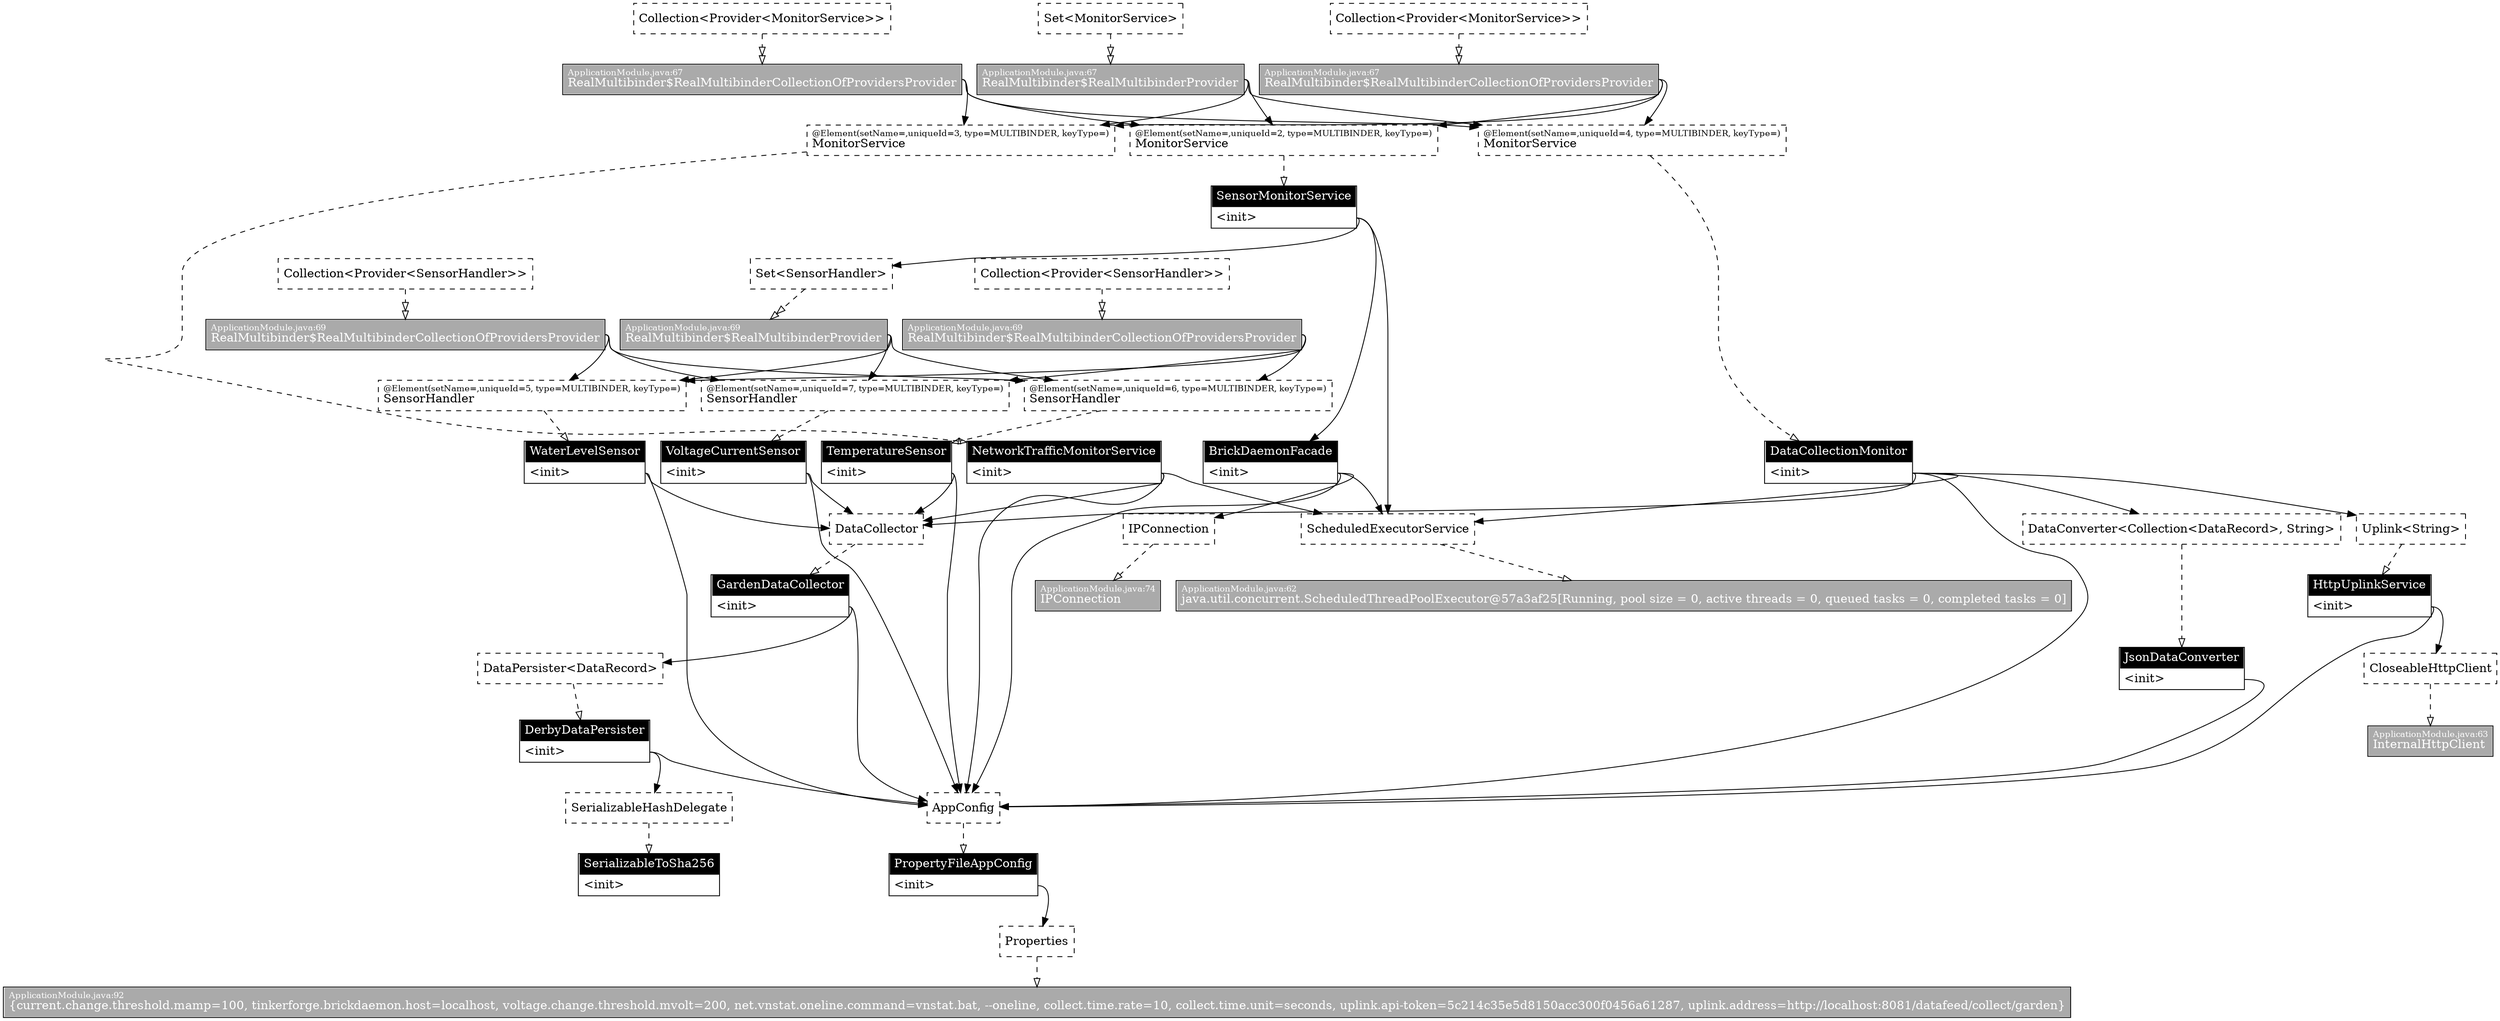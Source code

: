 digraph injector {
graph [rankdir=TB];
x11 [margin="0.02,0", shape=box, style=dashed, label=<<table cellspacing="0" cellpadding="5" cellborder="0" border="0"><tr><td align="left" port="header" bgcolor="#ffffff"><font color="#000000">SerializableHashDelegate<br align="left"/></font></td></tr></table>>]
x23 [margin="0.02,0", shape=box, style=solid, label=<<table cellspacing="0" cellpadding="5" cellborder="0" border="0"><tr><td align="left" port="header" bgcolor="#000000"><font color="#ffffff">NetworkTrafficMonitorService<br align="left"/></font></td></tr><tr><td align="left" port="m_8bdaade2">&lt;init&gt;</td></tr></table>>]
x44 [margin="0.02,0", shape=box, style=solid, label=<<table cellspacing="0" cellpadding="5" cellborder="0" border="0"><tr><td align="left" port="header" bgcolor="#000000"><font color="#ffffff">HttpUplinkService<br align="left"/></font></td></tr><tr><td align="left" port="m_b5eb3a4a">&lt;init&gt;</td></tr></table>>]
x12 [margin="0.02,0", shape=box, style=solid, label=<<table cellspacing="0" cellpadding="5" cellborder="0" border="0"><tr><td align="left" port="header" bgcolor="#000000"><font color="#ffffff">SerializableToSha256<br align="left"/></font></td></tr><tr><td align="left" port="m_ffb29d1a">&lt;init&gt;</td></tr></table>>]
x6 [margin="0.02,0", shape=box, style=dashed, label=<<table cellspacing="0" cellpadding="5" cellborder="0" border="0"><tr><td align="left" port="header" bgcolor="#ffffff"><font color="#000000" point-size="10">@Element(setName=,uniqueId=4, type=MULTIBINDER, keyType=)<br align="left"/></font><font color="#000000">MonitorService<br align="left"/></font></td></tr></table>>]
x15 [margin="0.02,0", shape=box, style=solid, label=<<table cellspacing="0" cellpadding="5" cellborder="0" border="0"><tr><td align="left" port="header" bgcolor="#000000"><font color="#ffffff">JsonDataConverter<br align="left"/></font></td></tr><tr><td align="left" port="m_e5c2c935">&lt;init&gt;</td></tr></table>>]
x3 [margin="0.02,0", shape=box, style=dashed, label=<<table cellspacing="0" cellpadding="5" cellborder="0" border="0"><tr><td align="left" port="header" bgcolor="#ffffff"><font color="#000000">Set&lt;MonitorService&gt;<br align="left"/></font></td></tr></table>>]
x25 [margin="0.02,0", shape=box, style=solid, label=<<table cellspacing="0" cellpadding="5" cellborder="0" border="0"><tr><td align="left" port="header" bgcolor="#aaaaaa"><font color="#ffffff" point-size="10">ApplicationModule.java:67<br align="left"/></font><font color="#ffffff">RealMultibinder$RealMultibinderCollectionOfProvidersProvider<br align="left"/></font></td></tr></table>>]
x42 [margin="0.02,0", shape=box, style=dashed, label=<<table cellspacing="0" cellpadding="5" cellborder="0" border="0"><tr><td align="left" port="header" bgcolor="#ffffff"><font color="#000000">DataCollector<br align="left"/></font></td></tr></table>>]
x13 [margin="0.02,0", shape=box, style=dashed, label=<<table cellspacing="0" cellpadding="5" cellborder="0" border="0"><tr><td align="left" port="header" bgcolor="#ffffff"><font color="#000000">Collection&lt;Provider&lt;SensorHandler&gt;&gt;<br align="left"/></font></td></tr></table>>]
x35 [margin="0.02,0", shape=box, style=solid, label=<<table cellspacing="0" cellpadding="5" cellborder="0" border="0"><tr><td align="left" port="header" bgcolor="#aaaaaa"><font color="#ffffff" point-size="10">ApplicationModule.java:69<br align="left"/></font><font color="#ffffff">RealMultibinder$RealMultibinderCollectionOfProvidersProvider<br align="left"/></font></td></tr></table>>]
x21 [margin="0.02,0", shape=box, style=dashed, label=<<table cellspacing="0" cellpadding="5" cellborder="0" border="0"><tr><td align="left" port="header" bgcolor="#ffffff"><font color="#000000">AppConfig<br align="left"/></font></td></tr></table>>]
x18 [margin="0.02,0", shape=box, style=dashed, label=<<table cellspacing="0" cellpadding="5" cellborder="0" border="0"><tr><td align="left" port="header" bgcolor="#ffffff"><font color="#000000" point-size="10">@Element(setName=,uniqueId=2, type=MULTIBINDER, keyType=)<br align="left"/></font><font color="#000000">MonitorService<br align="left"/></font></td></tr></table>>]
x17 [margin="0.02,0", shape=box, style=solid, label=<<table cellspacing="0" cellpadding="5" cellborder="0" border="0"><tr><td align="left" port="header" bgcolor="#aaaaaa"><font color="#ffffff" point-size="10">ApplicationModule.java:62<br align="left"/></font><font color="#ffffff">java.util.concurrent.ScheduledThreadPoolExecutor@57a3af25[Running, pool size = 0, active threads = 0, queued tasks = 0, completed tasks = 0]<br align="left"/></font></td></tr></table>>]
x43 [margin="0.02,0", shape=box, style=solid, label=<<table cellspacing="0" cellpadding="5" cellborder="0" border="0"><tr><td align="left" port="header" bgcolor="#000000"><font color="#ffffff">GardenDataCollector<br align="left"/></font></td></tr><tr><td align="left" port="m_888f6a35">&lt;init&gt;</td></tr></table>>]
x1 [margin="0.02,0", shape=box, style=solid, label=<<table cellspacing="0" cellpadding="5" cellborder="0" border="0"><tr><td align="left" port="header" bgcolor="#aaaaaa"><font color="#ffffff" point-size="10">ApplicationModule.java:63<br align="left"/></font><font color="#ffffff">InternalHttpClient<br align="left"/></font></td></tr></table>>]
x8 [margin="0.02,0", shape=box, style=solid, label=<<table cellspacing="0" cellpadding="5" cellborder="0" border="0"><tr><td align="left" port="header" bgcolor="#aaaaaa"><font color="#ffffff" point-size="10">ApplicationModule.java:69<br align="left"/></font><font color="#ffffff">RealMultibinder$RealMultibinderProvider<br align="left"/></font></td></tr></table>>]
x32 [margin="0.02,0", shape=box, style=dashed, label=<<table cellspacing="0" cellpadding="5" cellborder="0" border="0"><tr><td align="left" port="header" bgcolor="#ffffff"><font color="#000000">Collection&lt;Provider&lt;MonitorService&gt;&gt;<br align="left"/></font></td></tr></table>>]
x37 [margin="0.02,0", shape=box, style=solid, label=<<table cellspacing="0" cellpadding="5" cellborder="0" border="0"><tr><td align="left" port="header" bgcolor="#000000"><font color="#ffffff">SensorMonitorService<br align="left"/></font></td></tr><tr><td align="left" port="m_172e6a6d">&lt;init&gt;</td></tr></table>>]
x14 [margin="0.02,0", shape=box, style=solid, label=<<table cellspacing="0" cellpadding="5" cellborder="0" border="0"><tr><td align="left" port="header" bgcolor="#aaaaaa"><font color="#ffffff" point-size="10">ApplicationModule.java:69<br align="left"/></font><font color="#ffffff">RealMultibinder$RealMultibinderCollectionOfProvidersProvider<br align="left"/></font></td></tr></table>>]
x26 [margin="0.02,0", shape=box, style=dashed, label=<<table cellspacing="0" cellpadding="5" cellborder="0" border="0"><tr><td align="left" port="header" bgcolor="#ffffff"><font color="#000000" point-size="10">@Element(setName=,uniqueId=5, type=MULTIBINDER, keyType=)<br align="left"/></font><font color="#000000">SensorHandler<br align="left"/></font></td></tr></table>>]
x19 [margin="0.02,0", shape=box, style=dashed, label=<<table cellspacing="0" cellpadding="5" cellborder="0" border="0"><tr><td align="left" port="header" bgcolor="#ffffff"><font color="#000000" point-size="10">@Element(setName=,uniqueId=7, type=MULTIBINDER, keyType=)<br align="left"/></font><font color="#000000">SensorHandler<br align="left"/></font></td></tr></table>>]
x24 [margin="0.02,0", shape=box, style=dashed, label=<<table cellspacing="0" cellpadding="5" cellborder="0" border="0"><tr><td align="left" port="header" bgcolor="#ffffff"><font color="#000000">Collection&lt;Provider&lt;MonitorService&gt;&gt;<br align="left"/></font></td></tr></table>>]
x34 [margin="0.02,0", shape=box, style=dashed, label=<<table cellspacing="0" cellpadding="5" cellborder="0" border="0"><tr><td align="left" port="header" bgcolor="#ffffff"><font color="#000000">Collection&lt;Provider&lt;SensorHandler&gt;&gt;<br align="left"/></font></td></tr></table>>]
x29 [margin="0.02,0", shape=box, style=solid, label=<<table cellspacing="0" cellpadding="5" cellborder="0" border="0"><tr><td align="left" port="header" bgcolor="#aaaaaa"><font color="#ffffff" point-size="10">ApplicationModule.java:74<br align="left"/></font><font color="#ffffff">IPConnection<br align="left"/></font></td></tr></table>>]
x4 [margin="0.02,0", shape=box, style=solid, label=<<table cellspacing="0" cellpadding="5" cellborder="0" border="0"><tr><td align="left" port="header" bgcolor="#aaaaaa"><font color="#ffffff" point-size="10">ApplicationModule.java:67<br align="left"/></font><font color="#ffffff">RealMultibinder$RealMultibinderProvider<br align="left"/></font></td></tr></table>>]
x20 [margin="0.02,0", shape=box, style=solid, label=<<table cellspacing="0" cellpadding="5" cellborder="0" border="0"><tr><td align="left" port="header" bgcolor="#000000"><font color="#ffffff">VoltageCurrentSensor<br align="left"/></font></td></tr><tr><td align="left" port="m_32d3d76a">&lt;init&gt;</td></tr></table>>]
x22 [margin="0.02,0", shape=box, style=dashed, label=<<table cellspacing="0" cellpadding="5" cellborder="0" border="0"><tr><td align="left" port="header" bgcolor="#ffffff"><font color="#000000" point-size="10">@Element(setName=,uniqueId=3, type=MULTIBINDER, keyType=)<br align="left"/></font><font color="#000000">MonitorService<br align="left"/></font></td></tr></table>>]
x0 [margin="0.02,0", shape=box, style=dashed, label=<<table cellspacing="0" cellpadding="5" cellborder="0" border="0"><tr><td align="left" port="header" bgcolor="#ffffff"><font color="#000000">CloseableHttpClient<br align="left"/></font></td></tr></table>>]
x10 [margin="0.02,0", shape=box, style=solid, label=<<table cellspacing="0" cellpadding="5" cellborder="0" border="0"><tr><td align="left" port="header" bgcolor="#aaaaaa"><font color="#ffffff" point-size="10">ApplicationModule.java:92<br align="left"/></font><font color="#ffffff">{current.change.threshold.mamp=100, tinkerforge.brickdaemon.host=localhost, voltage.change.threshold.mvolt=200, net.vnstat.oneline.command=vnstat.bat, --oneline, collect.time.rate=10, collect.time.unit=seconds, uplink.api-token=5c214c35e5d8150acc300f0456a61287, uplink.address=http://localhost:8081/datafeed/collect/garden}<br align="left"/></font></td></tr></table>>]
x2 [margin="0.02,0", shape=box, style=dashed, label=<<table cellspacing="0" cellpadding="5" cellborder="0" border="0"><tr><td align="left" port="header" bgcolor="#ffffff"><font color="#000000">Uplink&lt;String&gt;<br align="left"/></font></td></tr></table>>]
x31 [margin="0.02,0", shape=box, style=solid, label=<<table cellspacing="0" cellpadding="5" cellborder="0" border="0"><tr><td align="left" port="header" bgcolor="#000000"><font color="#ffffff">TemperatureSensor<br align="left"/></font></td></tr><tr><td align="left" port="m_9bb2f2d9">&lt;init&gt;</td></tr></table>>]
x5 [margin="0.02,0", shape=box, style=dashed, label=<<table cellspacing="0" cellpadding="5" cellborder="0" border="0"><tr><td align="left" port="header" bgcolor="#ffffff"><font color="#000000">DataConverter&lt;Collection&lt;DataRecord&gt;, String&gt;<br align="left"/></font></td></tr></table>>]
x41 [margin="0.02,0", shape=box, style=solid, label=<<table cellspacing="0" cellpadding="5" cellborder="0" border="0"><tr><td align="left" port="header" bgcolor="#000000"><font color="#ffffff">DerbyDataPersister<br align="left"/></font></td></tr><tr><td align="left" port="m_be5da268">&lt;init&gt;</td></tr></table>>]
x28 [margin="0.02,0", shape=box, style=dashed, label=<<table cellspacing="0" cellpadding="5" cellborder="0" border="0"><tr><td align="left" port="header" bgcolor="#ffffff"><font color="#000000">IPConnection<br align="left"/></font></td></tr></table>>]
x30 [margin="0.02,0", shape=box, style=dashed, label=<<table cellspacing="0" cellpadding="5" cellborder="0" border="0"><tr><td align="left" port="header" bgcolor="#ffffff"><font color="#000000" point-size="10">@Element(setName=,uniqueId=6, type=MULTIBINDER, keyType=)<br align="left"/></font><font color="#000000">SensorHandler<br align="left"/></font></td></tr></table>>]
x7 [margin="0.02,0", shape=box, style=dashed, label=<<table cellspacing="0" cellpadding="5" cellborder="0" border="0"><tr><td align="left" port="header" bgcolor="#ffffff"><font color="#000000">Set&lt;SensorHandler&gt;<br align="left"/></font></td></tr></table>>]
x33 [margin="0.02,0", shape=box, style=solid, label=<<table cellspacing="0" cellpadding="5" cellborder="0" border="0"><tr><td align="left" port="header" bgcolor="#aaaaaa"><font color="#ffffff" point-size="10">ApplicationModule.java:67<br align="left"/></font><font color="#ffffff">RealMultibinder$RealMultibinderCollectionOfProvidersProvider<br align="left"/></font></td></tr></table>>]
x38 [margin="0.02,0", shape=box, style=solid, label=<<table cellspacing="0" cellpadding="5" cellborder="0" border="0"><tr><td align="left" port="header" bgcolor="#000000"><font color="#ffffff">BrickDaemonFacade<br align="left"/></font></td></tr><tr><td align="left" port="m_b49d4a07">&lt;init&gt;</td></tr></table>>]
x40 [margin="0.02,0", shape=box, style=dashed, label=<<table cellspacing="0" cellpadding="5" cellborder="0" border="0"><tr><td align="left" port="header" bgcolor="#ffffff"><font color="#000000">DataPersister&lt;DataRecord&gt;<br align="left"/></font></td></tr></table>>]
x39 [margin="0.02,0", shape=box, style=solid, label=<<table cellspacing="0" cellpadding="5" cellborder="0" border="0"><tr><td align="left" port="header" bgcolor="#000000"><font color="#ffffff">DataCollectionMonitor<br align="left"/></font></td></tr><tr><td align="left" port="m_e0919b64">&lt;init&gt;</td></tr></table>>]
x27 [margin="0.02,0", shape=box, style=solid, label=<<table cellspacing="0" cellpadding="5" cellborder="0" border="0"><tr><td align="left" port="header" bgcolor="#000000"><font color="#ffffff">WaterLevelSensor<br align="left"/></font></td></tr><tr><td align="left" port="m_89ccb4dc">&lt;init&gt;</td></tr></table>>]
x9 [margin="0.02,0", shape=box, style=dashed, label=<<table cellspacing="0" cellpadding="5" cellborder="0" border="0"><tr><td align="left" port="header" bgcolor="#ffffff"><font color="#000000">Properties<br align="left"/></font></td></tr></table>>]
x16 [margin="0.02,0", shape=box, style=dashed, label=<<table cellspacing="0" cellpadding="5" cellborder="0" border="0"><tr><td align="left" port="header" bgcolor="#ffffff"><font color="#000000">ScheduledExecutorService<br align="left"/></font></td></tr></table>>]
x36 [margin="0.02,0", shape=box, style=solid, label=<<table cellspacing="0" cellpadding="5" cellborder="0" border="0"><tr><td align="left" port="header" bgcolor="#000000"><font color="#ffffff">PropertyFileAppConfig<br align="left"/></font></td></tr><tr><td align="left" port="m_26547a51">&lt;init&gt;</td></tr></table>>]
x0 -> x1 [style=dashed, arrowhead=onormal, arrowtail=none]
x2 -> x44 [style=dashed, arrowhead=onormal, arrowtail=none]
x3 -> x4 [style=dashed, arrowhead=onormalonormal, arrowtail=none]
x4:header:e -> x18 [style=solid, arrowhead=normal, arrowtail=none]
x4:header:e -> x22 [style=solid, arrowhead=normal, arrowtail=none]
x4:header:e -> x6 [style=solid, arrowhead=normal, arrowtail=none]
x5 -> x15 [style=dashed, arrowhead=onormal, arrowtail=none]
x6 -> x39 [style=dashed, arrowhead=onormal, arrowtail=none]
x7 -> x8 [style=dashed, arrowhead=onormalonormal, arrowtail=none]
x8:header:e -> x26 [style=solid, arrowhead=normal, arrowtail=none]
x8:header:e -> x30 [style=solid, arrowhead=normal, arrowtail=none]
x8:header:e -> x19 [style=solid, arrowhead=normal, arrowtail=none]
x9 -> x10 [style=dashed, arrowhead=onormal, arrowtail=none]
x11 -> x12 [style=dashed, arrowhead=onormal, arrowtail=none]
x13 -> x14 [style=dashed, arrowhead=onormalonormal, arrowtail=none]
x14:header:e -> x26 [style=solid, arrowhead=normal, arrowtail=none]
x14:header:e -> x30 [style=solid, arrowhead=normal, arrowtail=none]
x14:header:e -> x19 [style=solid, arrowhead=normal, arrowtail=none]
x15:m_e5c2c935:e -> x21 [style=solid, arrowhead=normal, arrowtail=none]
x16 -> x17 [style=dashed, arrowhead=onormal, arrowtail=none]
x18 -> x37 [style=dashed, arrowhead=onormal, arrowtail=none]
x19 -> x20 [style=dashed, arrowhead=onormal, arrowtail=none]
x20:m_32d3d76a:e -> x21 [style=solid, arrowhead=normal, arrowtail=none]
x20:m_32d3d76a:e -> x42 [style=solid, arrowhead=normal, arrowtail=none]
x21 -> x36 [style=dashed, arrowhead=onormal, arrowtail=none]
x22 -> x23 [style=dashed, arrowhead=onormal, arrowtail=none]
x23:m_8bdaade2:e -> x21 [style=solid, arrowhead=normal, arrowtail=none]
x23:m_8bdaade2:e -> x42 [style=solid, arrowhead=normal, arrowtail=none]
x23:m_8bdaade2:e -> x16 [style=solid, arrowhead=normal, arrowtail=none]
x24 -> x25 [style=dashed, arrowhead=onormalonormal, arrowtail=none]
x25:header:e -> x18 [style=solid, arrowhead=normal, arrowtail=none]
x25:header:e -> x22 [style=solid, arrowhead=normal, arrowtail=none]
x25:header:e -> x6 [style=solid, arrowhead=normal, arrowtail=none]
x26 -> x27 [style=dashed, arrowhead=onormal, arrowtail=none]
x27:m_89ccb4dc:e -> x21 [style=solid, arrowhead=normal, arrowtail=none]
x27:m_89ccb4dc:e -> x42 [style=solid, arrowhead=normal, arrowtail=none]
x28 -> x29 [style=dashed, arrowhead=onormal, arrowtail=none]
x30 -> x31 [style=dashed, arrowhead=onormal, arrowtail=none]
x31:m_9bb2f2d9:e -> x21 [style=solid, arrowhead=normal, arrowtail=none]
x31:m_9bb2f2d9:e -> x42 [style=solid, arrowhead=normal, arrowtail=none]
x32 -> x33 [style=dashed, arrowhead=onormalonormal, arrowtail=none]
x33:header:e -> x18 [style=solid, arrowhead=normal, arrowtail=none]
x33:header:e -> x22 [style=solid, arrowhead=normal, arrowtail=none]
x33:header:e -> x6 [style=solid, arrowhead=normal, arrowtail=none]
x34 -> x35 [style=dashed, arrowhead=onormalonormal, arrowtail=none]
x35:header:e -> x26 [style=solid, arrowhead=normal, arrowtail=none]
x35:header:e -> x30 [style=solid, arrowhead=normal, arrowtail=none]
x35:header:e -> x19 [style=solid, arrowhead=normal, arrowtail=none]
x36:m_26547a51:e -> x9 [style=solid, arrowhead=normal, arrowtail=none]
x37:m_172e6a6d:e -> x38 [style=solid, arrowhead=normal, arrowtail=none]
x37:m_172e6a6d:e -> x7 [style=solid, arrowhead=normal, arrowtail=none]
x37:m_172e6a6d:e -> x16 [style=solid, arrowhead=normal, arrowtail=none]
x38:m_b49d4a07:e -> x21 [style=solid, arrowhead=normal, arrowtail=none]
x38:m_b49d4a07:e -> x16 [style=solid, arrowhead=normal, arrowtail=none]
x38:m_b49d4a07:e -> x28 [style=solid, arrowhead=normal, arrowtail=none]
x39:m_e0919b64:e -> x21 [style=solid, arrowhead=normal, arrowtail=none]
x39:m_e0919b64:e -> x42 [style=solid, arrowhead=normal, arrowtail=none]
x39:m_e0919b64:e -> x5 [style=solid, arrowhead=normal, arrowtail=none]
x39:m_e0919b64:e -> x2 [style=solid, arrowhead=normal, arrowtail=none]
x39:m_e0919b64:e -> x16 [style=solid, arrowhead=normal, arrowtail=none]
x40 -> x41 [style=dashed, arrowhead=onormal, arrowtail=none]
x41:m_be5da268:e -> x11 [style=solid, arrowhead=normal, arrowtail=none]
x41:m_be5da268:e -> x21 [style=solid, arrowhead=normal, arrowtail=none]
x42 -> x43 [style=dashed, arrowhead=onormal, arrowtail=none]
x43:m_888f6a35:e -> x21 [style=solid, arrowhead=normal, arrowtail=none]
x43:m_888f6a35:e -> x40 [style=solid, arrowhead=normal, arrowtail=none]
x44:m_b5eb3a4a:e -> x21 [style=solid, arrowhead=normal, arrowtail=none]
x44:m_b5eb3a4a:e -> x0 [style=solid, arrowhead=normal, arrowtail=none]
}
